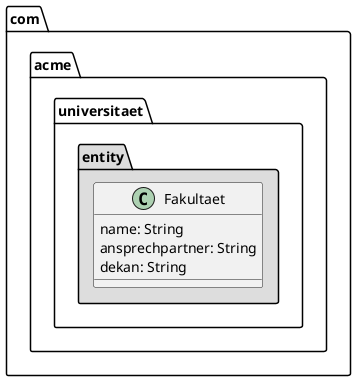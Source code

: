 @startuml

package com.acme.universitaet.entity #DDDDDD {
    class Fakultaet {
        name: String
        ansprechpartner: String
        dekan: String
    }
}

@enduml
